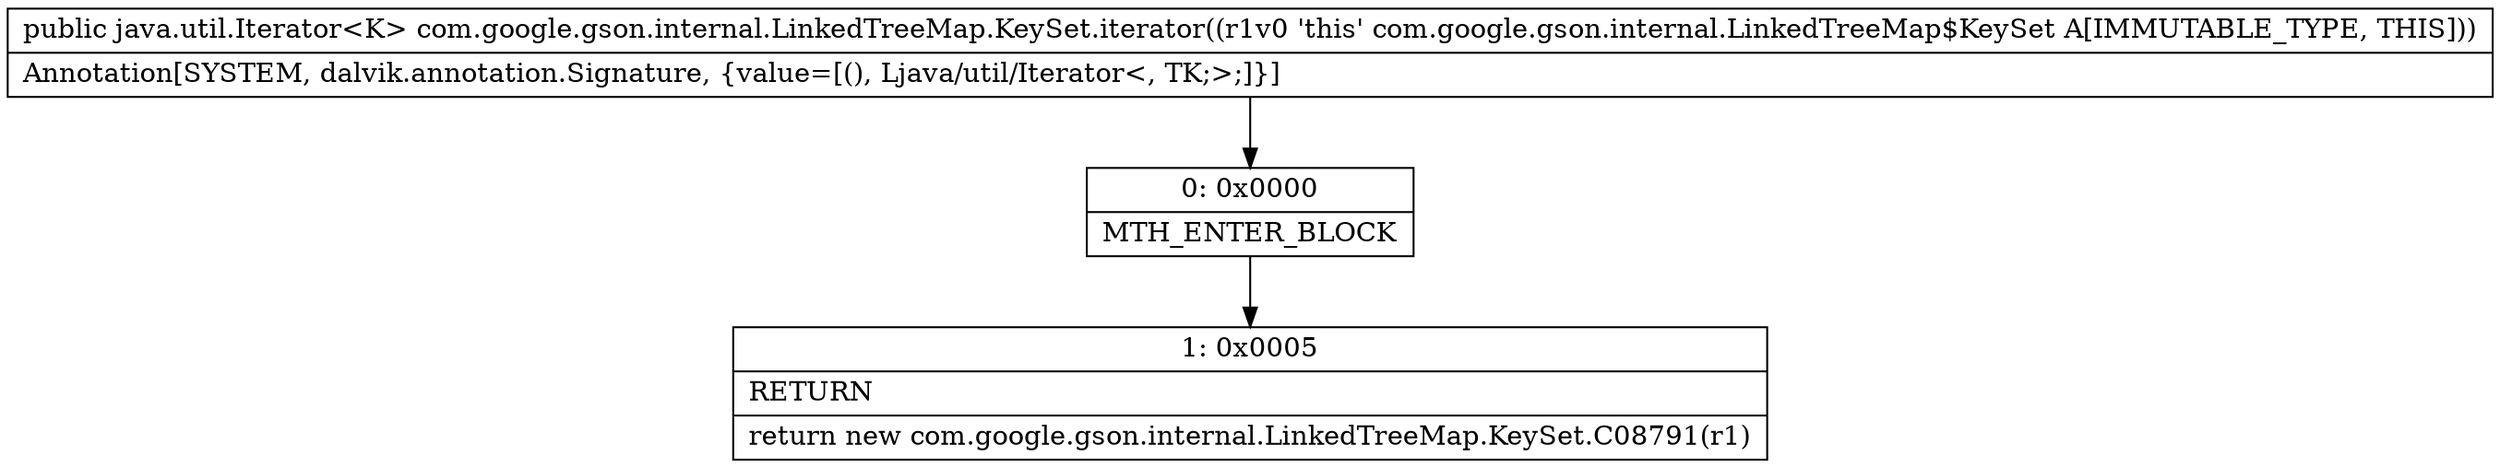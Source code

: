 digraph "CFG forcom.google.gson.internal.LinkedTreeMap.KeySet.iterator()Ljava\/util\/Iterator;" {
Node_0 [shape=record,label="{0\:\ 0x0000|MTH_ENTER_BLOCK\l}"];
Node_1 [shape=record,label="{1\:\ 0x0005|RETURN\l|return new com.google.gson.internal.LinkedTreeMap.KeySet.C08791(r1)\l}"];
MethodNode[shape=record,label="{public java.util.Iterator\<K\> com.google.gson.internal.LinkedTreeMap.KeySet.iterator((r1v0 'this' com.google.gson.internal.LinkedTreeMap$KeySet A[IMMUTABLE_TYPE, THIS]))  | Annotation[SYSTEM, dalvik.annotation.Signature, \{value=[(), Ljava\/util\/Iterator\<, TK;\>;]\}]\l}"];
MethodNode -> Node_0;
Node_0 -> Node_1;
}

